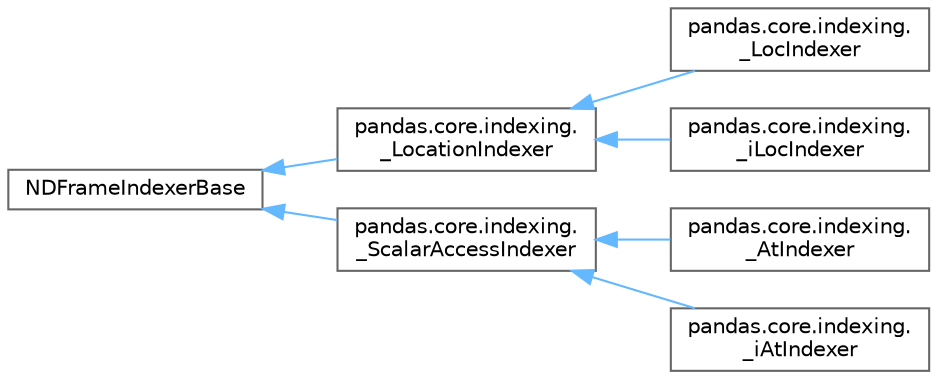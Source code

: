 digraph "Graphical Class Hierarchy"
{
 // LATEX_PDF_SIZE
  bgcolor="transparent";
  edge [fontname=Helvetica,fontsize=10,labelfontname=Helvetica,labelfontsize=10];
  node [fontname=Helvetica,fontsize=10,shape=box,height=0.2,width=0.4];
  rankdir="LR";
  Node0 [id="Node000000",label="NDFrameIndexerBase",height=0.2,width=0.4,color="grey40", fillcolor="white", style="filled",URL="$d1/d52/classNDFrameIndexerBase.html",tooltip=" "];
  Node0 -> Node1 [id="edge4153_Node000000_Node000001",dir="back",color="steelblue1",style="solid",tooltip=" "];
  Node1 [id="Node000001",label="pandas.core.indexing.\l_LocationIndexer",height=0.2,width=0.4,color="grey40", fillcolor="white", style="filled",URL="$d8/dea/classpandas_1_1core_1_1indexing_1_1__LocationIndexer.html",tooltip=" "];
  Node1 -> Node2 [id="edge4154_Node000001_Node000002",dir="back",color="steelblue1",style="solid",tooltip=" "];
  Node2 [id="Node000002",label="pandas.core.indexing.\l_LocIndexer",height=0.2,width=0.4,color="grey40", fillcolor="white", style="filled",URL="$d8/d62/classpandas_1_1core_1_1indexing_1_1__LocIndexer.html",tooltip=" "];
  Node1 -> Node3 [id="edge4155_Node000001_Node000003",dir="back",color="steelblue1",style="solid",tooltip=" "];
  Node3 [id="Node000003",label="pandas.core.indexing.\l_iLocIndexer",height=0.2,width=0.4,color="grey40", fillcolor="white", style="filled",URL="$d8/dc5/classpandas_1_1core_1_1indexing_1_1__iLocIndexer.html",tooltip=" "];
  Node0 -> Node4 [id="edge4156_Node000000_Node000004",dir="back",color="steelblue1",style="solid",tooltip=" "];
  Node4 [id="Node000004",label="pandas.core.indexing.\l_ScalarAccessIndexer",height=0.2,width=0.4,color="grey40", fillcolor="white", style="filled",URL="$d7/d09/classpandas_1_1core_1_1indexing_1_1__ScalarAccessIndexer.html",tooltip=" "];
  Node4 -> Node5 [id="edge4157_Node000004_Node000005",dir="back",color="steelblue1",style="solid",tooltip=" "];
  Node5 [id="Node000005",label="pandas.core.indexing.\l_AtIndexer",height=0.2,width=0.4,color="grey40", fillcolor="white", style="filled",URL="$df/d9f/classpandas_1_1core_1_1indexing_1_1__AtIndexer.html",tooltip=" "];
  Node4 -> Node6 [id="edge4158_Node000004_Node000006",dir="back",color="steelblue1",style="solid",tooltip=" "];
  Node6 [id="Node000006",label="pandas.core.indexing.\l_iAtIndexer",height=0.2,width=0.4,color="grey40", fillcolor="white", style="filled",URL="$d3/dfb/classpandas_1_1core_1_1indexing_1_1__iAtIndexer.html",tooltip=" "];
}
